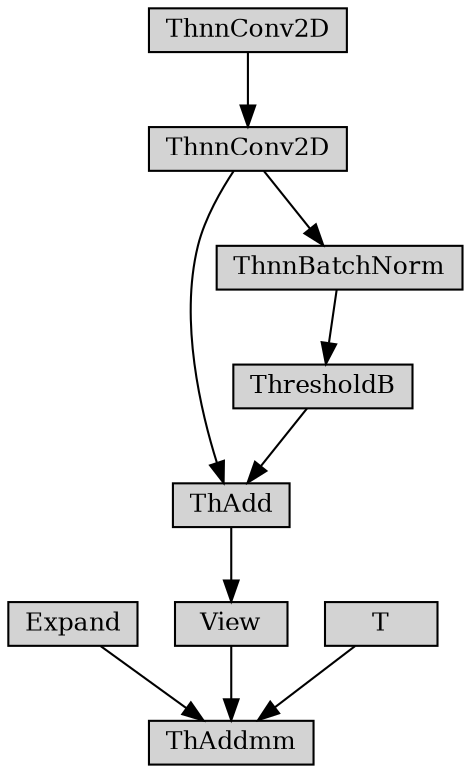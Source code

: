 digraph {
	graph [size="12,12"]
	node [align=left fontsize=12 height=0.2 ranksep=0.1 shape=box style=filled]
	5225382072 [label=ThAddmm]
	5225383192 -> 5225382072
	5225383192 [label=Expand]
	5225382800 -> 5225382072
	5225382800 [label=View]
	5225382240 -> 5225382800
	5225382240 [label=ThAdd]
	5225383584 -> 5225382240
	5225383584 [label=ThresholdB]
	5225384424 -> 5225383584
	5225384424 [label=ThnnBatchNorm]
	5225383640 -> 5225384424
	5225383640 [label=ThnnConv2D]
	5225384312 -> 5225383640
	5225384312 [label=ThnnConv2D]
	5225383640 -> 5225382240
	5225382632 -> 5225382072
	5225382632 [label=T]
}
